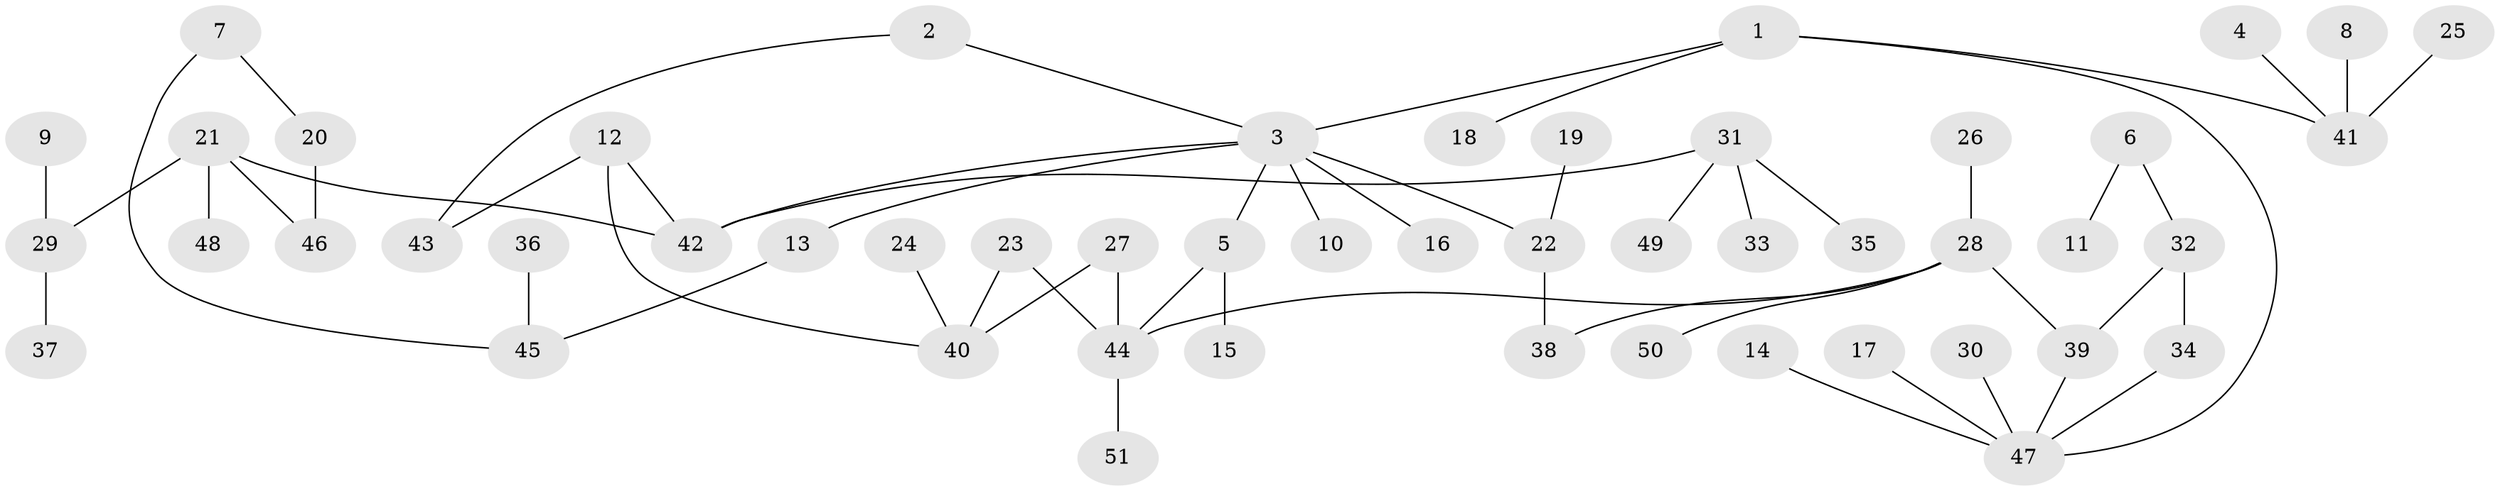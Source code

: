// original degree distribution, {5: 0.0594059405940594, 4: 0.07920792079207921, 2: 0.27722772277227725, 7: 0.009900990099009901, 3: 0.13861386138613863, 6: 0.009900990099009901, 1: 0.42574257425742573}
// Generated by graph-tools (version 1.1) at 2025/49/03/09/25 03:49:26]
// undirected, 51 vertices, 57 edges
graph export_dot {
graph [start="1"]
  node [color=gray90,style=filled];
  1;
  2;
  3;
  4;
  5;
  6;
  7;
  8;
  9;
  10;
  11;
  12;
  13;
  14;
  15;
  16;
  17;
  18;
  19;
  20;
  21;
  22;
  23;
  24;
  25;
  26;
  27;
  28;
  29;
  30;
  31;
  32;
  33;
  34;
  35;
  36;
  37;
  38;
  39;
  40;
  41;
  42;
  43;
  44;
  45;
  46;
  47;
  48;
  49;
  50;
  51;
  1 -- 3 [weight=1.0];
  1 -- 18 [weight=1.0];
  1 -- 41 [weight=1.0];
  1 -- 47 [weight=1.0];
  2 -- 3 [weight=1.0];
  2 -- 43 [weight=1.0];
  3 -- 5 [weight=1.0];
  3 -- 10 [weight=1.0];
  3 -- 13 [weight=1.0];
  3 -- 16 [weight=1.0];
  3 -- 22 [weight=1.0];
  3 -- 42 [weight=1.0];
  4 -- 41 [weight=1.0];
  5 -- 15 [weight=1.0];
  5 -- 44 [weight=1.0];
  6 -- 11 [weight=1.0];
  6 -- 32 [weight=1.0];
  7 -- 20 [weight=1.0];
  7 -- 45 [weight=1.0];
  8 -- 41 [weight=1.0];
  9 -- 29 [weight=1.0];
  12 -- 40 [weight=1.0];
  12 -- 42 [weight=1.0];
  12 -- 43 [weight=1.0];
  13 -- 45 [weight=1.0];
  14 -- 47 [weight=1.0];
  17 -- 47 [weight=1.0];
  19 -- 22 [weight=1.0];
  20 -- 46 [weight=1.0];
  21 -- 29 [weight=1.0];
  21 -- 42 [weight=1.0];
  21 -- 46 [weight=1.0];
  21 -- 48 [weight=1.0];
  22 -- 38 [weight=1.0];
  23 -- 40 [weight=1.0];
  23 -- 44 [weight=1.0];
  24 -- 40 [weight=1.0];
  25 -- 41 [weight=1.0];
  26 -- 28 [weight=1.0];
  27 -- 40 [weight=1.0];
  27 -- 44 [weight=1.0];
  28 -- 38 [weight=1.0];
  28 -- 39 [weight=1.0];
  28 -- 44 [weight=1.0];
  28 -- 50 [weight=1.0];
  29 -- 37 [weight=1.0];
  30 -- 47 [weight=1.0];
  31 -- 33 [weight=1.0];
  31 -- 35 [weight=1.0];
  31 -- 42 [weight=1.0];
  31 -- 49 [weight=1.0];
  32 -- 34 [weight=1.0];
  32 -- 39 [weight=1.0];
  34 -- 47 [weight=1.0];
  36 -- 45 [weight=1.0];
  39 -- 47 [weight=1.0];
  44 -- 51 [weight=2.0];
}
